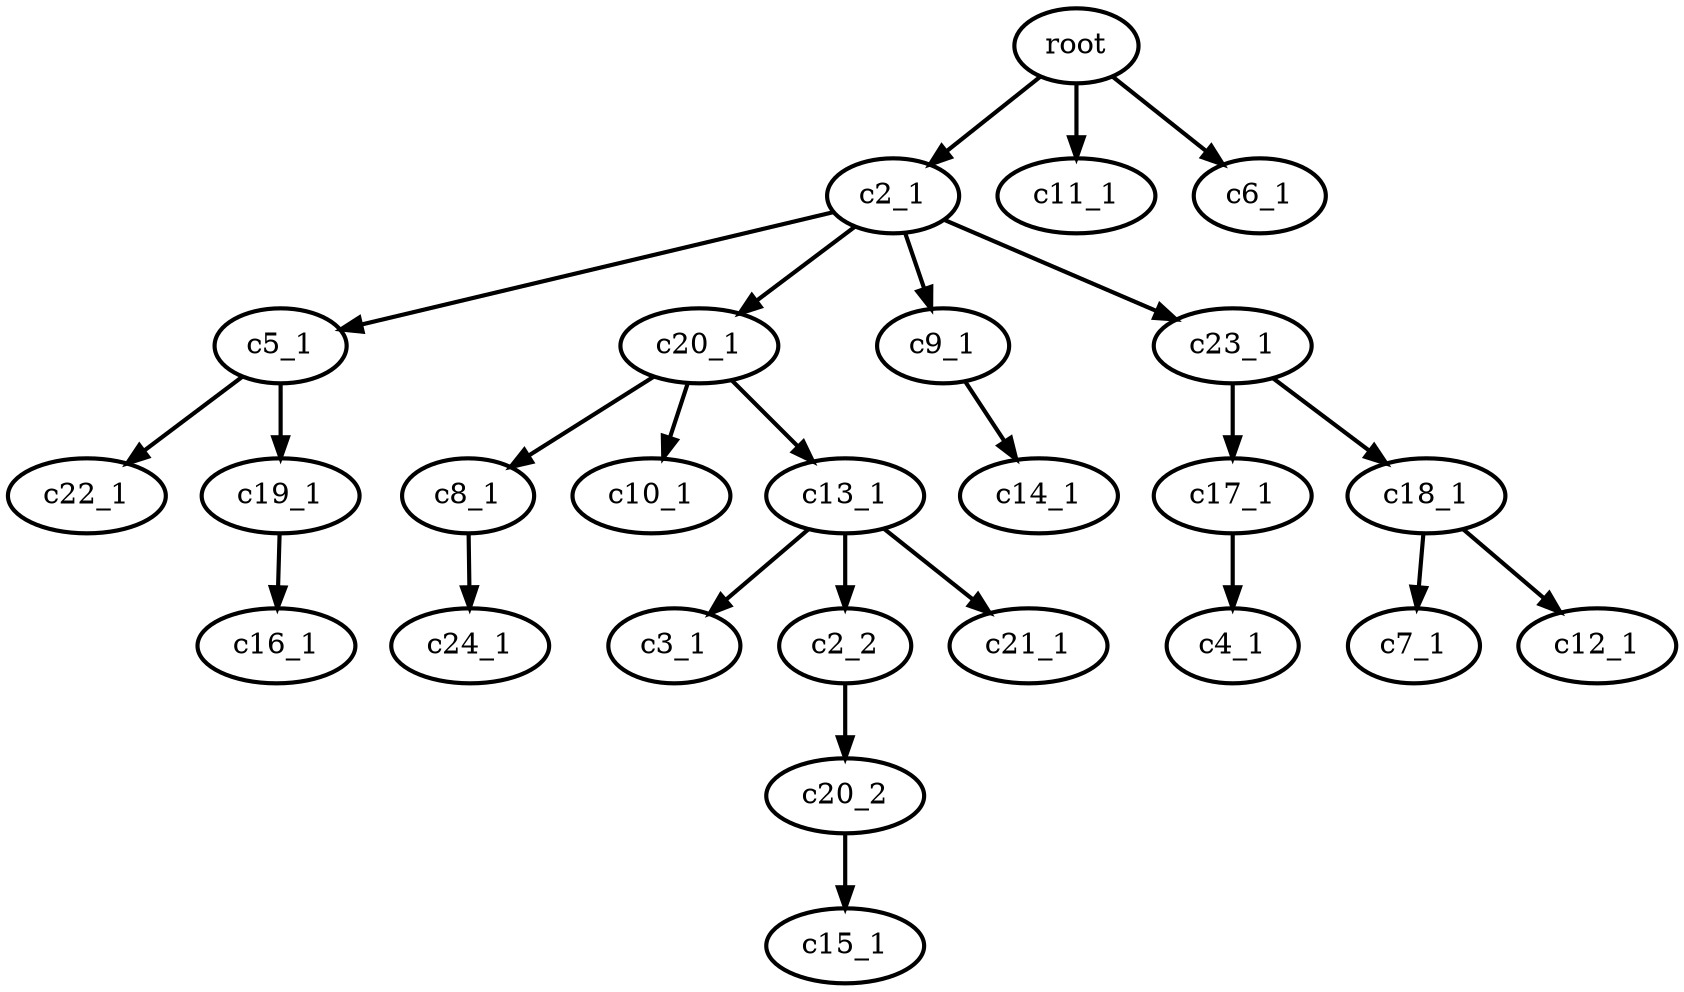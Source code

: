 digraph N {
	overlap="false"
	rankdir="TB"
	0 [label="root", style="bold"];
	1 [label="c2_1", style="bold"];
	2 [label="c5_1", style="bold"];
	3 [label="c22_1", style="bold"];
	4 [label="c20_1", style="bold"];
	5 [label="c8_1", style="bold"];
	6 [label="c9_1", style="bold"];
	7 [label="c14_1", style="bold"];
	8 [label="c24_1", style="bold"];
	9 [label="c10_1", style="bold"];
	10 [label="c11_1", style="bold"];
	11 [label="c13_1", style="bold"];
	12 [label="c6_1", style="bold"];
	13 [label="c23_1", style="bold"];
	14 [label="c17_1", style="bold"];
	15 [label="c4_1", style="bold"];
	16 [label="c19_1", style="bold"];
	17 [label="c16_1", style="bold"];
	18 [label="c18_1", style="bold"];
	19 [label="c7_1", style="bold"];
	20 [label="c3_1", style="bold"];
	21 [label="c2_2", style="bold"];
	22 [label="c20_2", style="bold"];
	23 [label="c21_1", style="bold"];
	24 [label="c15_1", style="bold"];
	25 [label="c12_1", style="bold"];
	0 -> 1 [style="bold"];
	0 -> 10 [style="bold"];
	0 -> 12 [style="bold"];
	1 -> 2 [style="bold"];
	1 -> 4 [style="bold"];
	1 -> 6 [style="bold"];
	1 -> 13 [style="bold"];
	2 -> 3 [style="bold"];
	2 -> 16 [style="bold"];
	4 -> 5 [style="bold"];
	4 -> 9 [style="bold"];
	4 -> 11 [style="bold"];
	5 -> 8 [style="bold"];
	6 -> 7 [style="bold"];
	11 -> 20 [style="bold"];
	11 -> 21 [style="bold"];
	11 -> 23 [style="bold"];
	13 -> 14 [style="bold"];
	13 -> 18 [style="bold"];
	14 -> 15 [style="bold"];
	16 -> 17 [style="bold"];
	18 -> 19 [style="bold"];
	18 -> 25 [style="bold"];
	21 -> 22 [style="bold"];
	22 -> 24 [style="bold"];
}